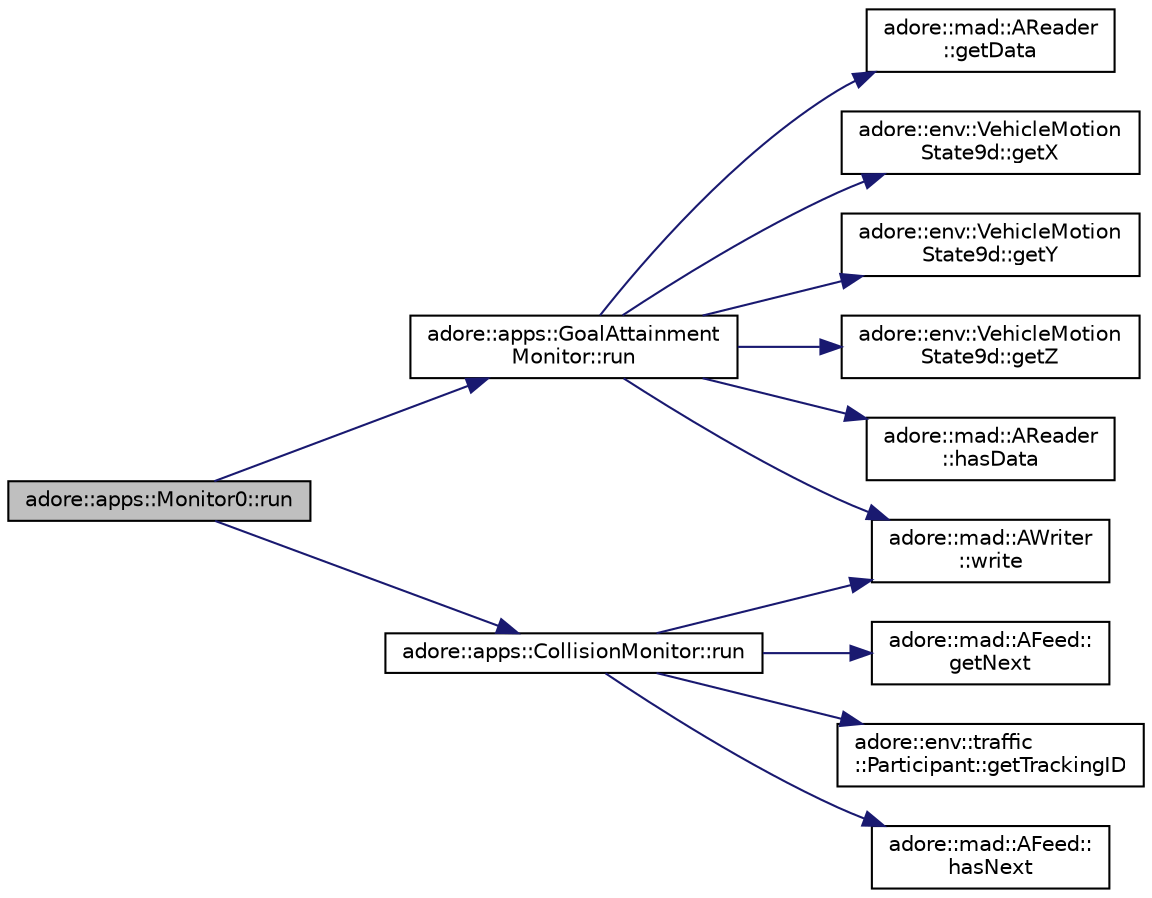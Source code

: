 digraph "adore::apps::Monitor0::run"
{
 // LATEX_PDF_SIZE
  edge [fontname="Helvetica",fontsize="10",labelfontname="Helvetica",labelfontsize="10"];
  node [fontname="Helvetica",fontsize="10",shape=record];
  rankdir="LR";
  Node1 [label="adore::apps::Monitor0::run",height=0.2,width=0.4,color="black", fillcolor="grey75", style="filled", fontcolor="black",tooltip=" "];
  Node1 -> Node2 [color="midnightblue",fontsize="10",style="solid",fontname="Helvetica"];
  Node2 [label="adore::apps::GoalAttainment\lMonitor::run",height=0.2,width=0.4,color="black", fillcolor="white", style="filled",URL="$classadore_1_1apps_1_1GoalAttainmentMonitor.html#a21f1c24fc1f11bc75615fcf1dc49745d",tooltip=" "];
  Node2 -> Node3 [color="midnightblue",fontsize="10",style="solid",fontname="Helvetica"];
  Node3 [label="adore::mad::AReader\l::getData",height=0.2,width=0.4,color="black", fillcolor="white", style="filled",URL="$classadore_1_1mad_1_1AReader.html#a46ab7520d828d1a574365eaf8b483e29",tooltip=" "];
  Node2 -> Node4 [color="midnightblue",fontsize="10",style="solid",fontname="Helvetica"];
  Node4 [label="adore::env::VehicleMotion\lState9d::getX",height=0.2,width=0.4,color="black", fillcolor="white", style="filled",URL="$structadore_1_1env_1_1VehicleMotionState9d.html#a16d6d61f5dfa1028ca97d8f1a8b6e8cf",tooltip="Get the x-coordinate."];
  Node2 -> Node5 [color="midnightblue",fontsize="10",style="solid",fontname="Helvetica"];
  Node5 [label="adore::env::VehicleMotion\lState9d::getY",height=0.2,width=0.4,color="black", fillcolor="white", style="filled",URL="$structadore_1_1env_1_1VehicleMotionState9d.html#a51e8eed0ef10d909592edcb933c1b802",tooltip="Get the y-coordinate."];
  Node2 -> Node6 [color="midnightblue",fontsize="10",style="solid",fontname="Helvetica"];
  Node6 [label="adore::env::VehicleMotion\lState9d::getZ",height=0.2,width=0.4,color="black", fillcolor="white", style="filled",URL="$structadore_1_1env_1_1VehicleMotionState9d.html#aaae8ed387d8baab7fe0f14379b2bf5d2",tooltip="Get the z-coordinate."];
  Node2 -> Node7 [color="midnightblue",fontsize="10",style="solid",fontname="Helvetica"];
  Node7 [label="adore::mad::AReader\l::hasData",height=0.2,width=0.4,color="black", fillcolor="white", style="filled",URL="$classadore_1_1mad_1_1AReader.html#a79b8efec6ede53587ff114ae00ca8419",tooltip=" "];
  Node2 -> Node8 [color="midnightblue",fontsize="10",style="solid",fontname="Helvetica"];
  Node8 [label="adore::mad::AWriter\l::write",height=0.2,width=0.4,color="black", fillcolor="white", style="filled",URL="$classadore_1_1mad_1_1AWriter.html#a1c22b1ccbd19c5f02f832831ca757f3b",tooltip=" "];
  Node1 -> Node9 [color="midnightblue",fontsize="10",style="solid",fontname="Helvetica"];
  Node9 [label="adore::apps::CollisionMonitor::run",height=0.2,width=0.4,color="black", fillcolor="white", style="filled",URL="$classadore_1_1apps_1_1CollisionMonitor.html#a7b572b2e12199c36ffef0fd452a609ec",tooltip=" "];
  Node9 -> Node10 [color="midnightblue",fontsize="10",style="solid",fontname="Helvetica"];
  Node10 [label="adore::mad::AFeed::\lgetNext",height=0.2,width=0.4,color="black", fillcolor="white", style="filled",URL="$classadore_1_1mad_1_1AFeed.html#a07f96a9edf1ca4a1a9b0c84aa2631bd0",tooltip=" "];
  Node9 -> Node11 [color="midnightblue",fontsize="10",style="solid",fontname="Helvetica"];
  Node11 [label="adore::env::traffic\l::Participant::getTrackingID",height=0.2,width=0.4,color="black", fillcolor="white", style="filled",URL="$structadore_1_1env_1_1traffic_1_1Participant.html#a08e1456e90521918c25d894f8b59f4fb",tooltip=" "];
  Node9 -> Node12 [color="midnightblue",fontsize="10",style="solid",fontname="Helvetica"];
  Node12 [label="adore::mad::AFeed::\lhasNext",height=0.2,width=0.4,color="black", fillcolor="white", style="filled",URL="$classadore_1_1mad_1_1AFeed.html#a2a96e59a3364f8fadb08624e38f7c40b",tooltip=" "];
  Node9 -> Node8 [color="midnightblue",fontsize="10",style="solid",fontname="Helvetica"];
}
